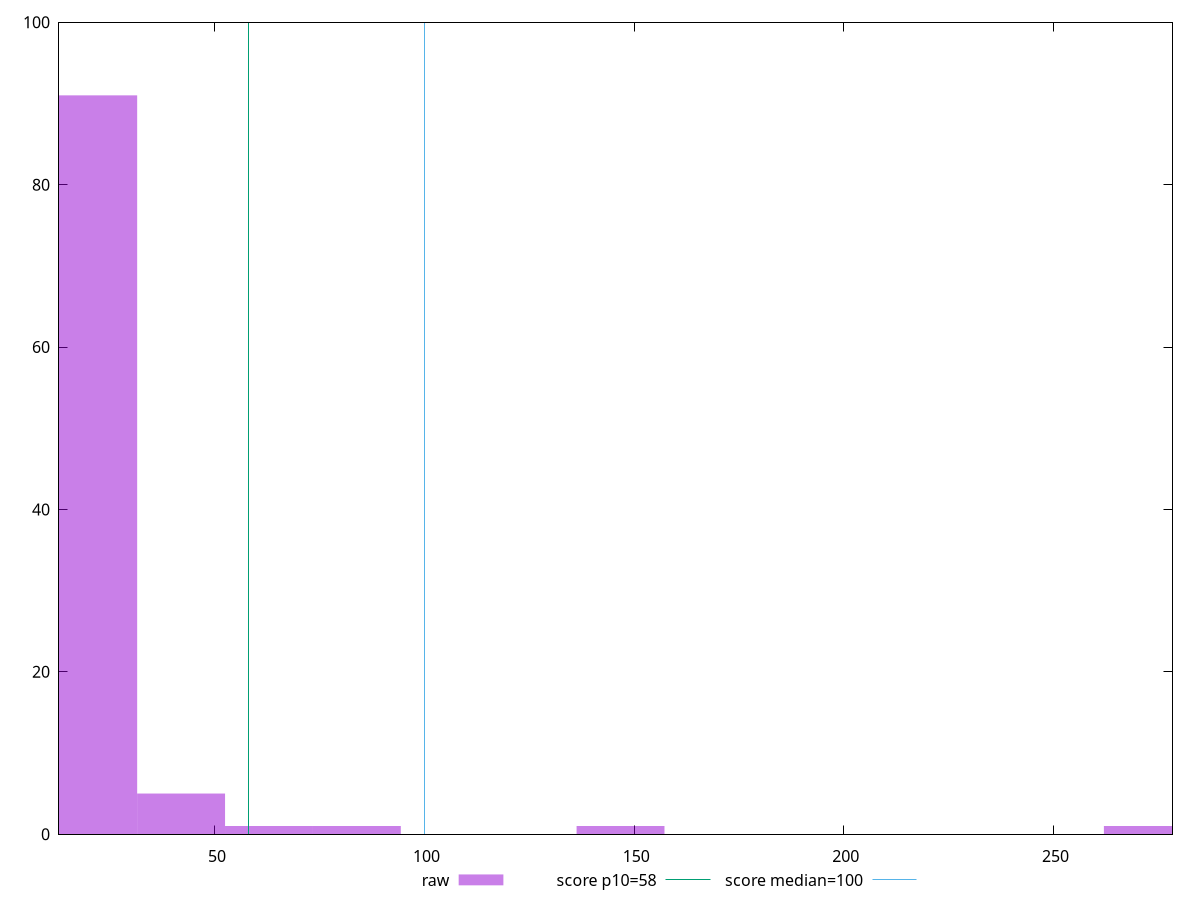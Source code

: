 reset

$raw <<EOF
272.516890008862 1
20.962837692989385 91
83.85135077195754 1
41.92567538597877 5
146.7398638509257 1
62.88851307896816 1
EOF

set key outside below
set boxwidth 20.962837692989385
set xrange [12.8:278.40000000000003]
set yrange [0:100]
set trange [0:100]
set style fill transparent solid 0.5 noborder

set parametric
set terminal svg size 640, 490 enhanced background rgb 'white'
set output "report_00026_2021-02-22T21:38:55.199Z/estimated-input-latency/samples/pages+cached/raw/histogram.svg"

plot $raw title "raw" with boxes, \
     58,t title "score p10=58", \
     100,t title "score median=100"

reset
